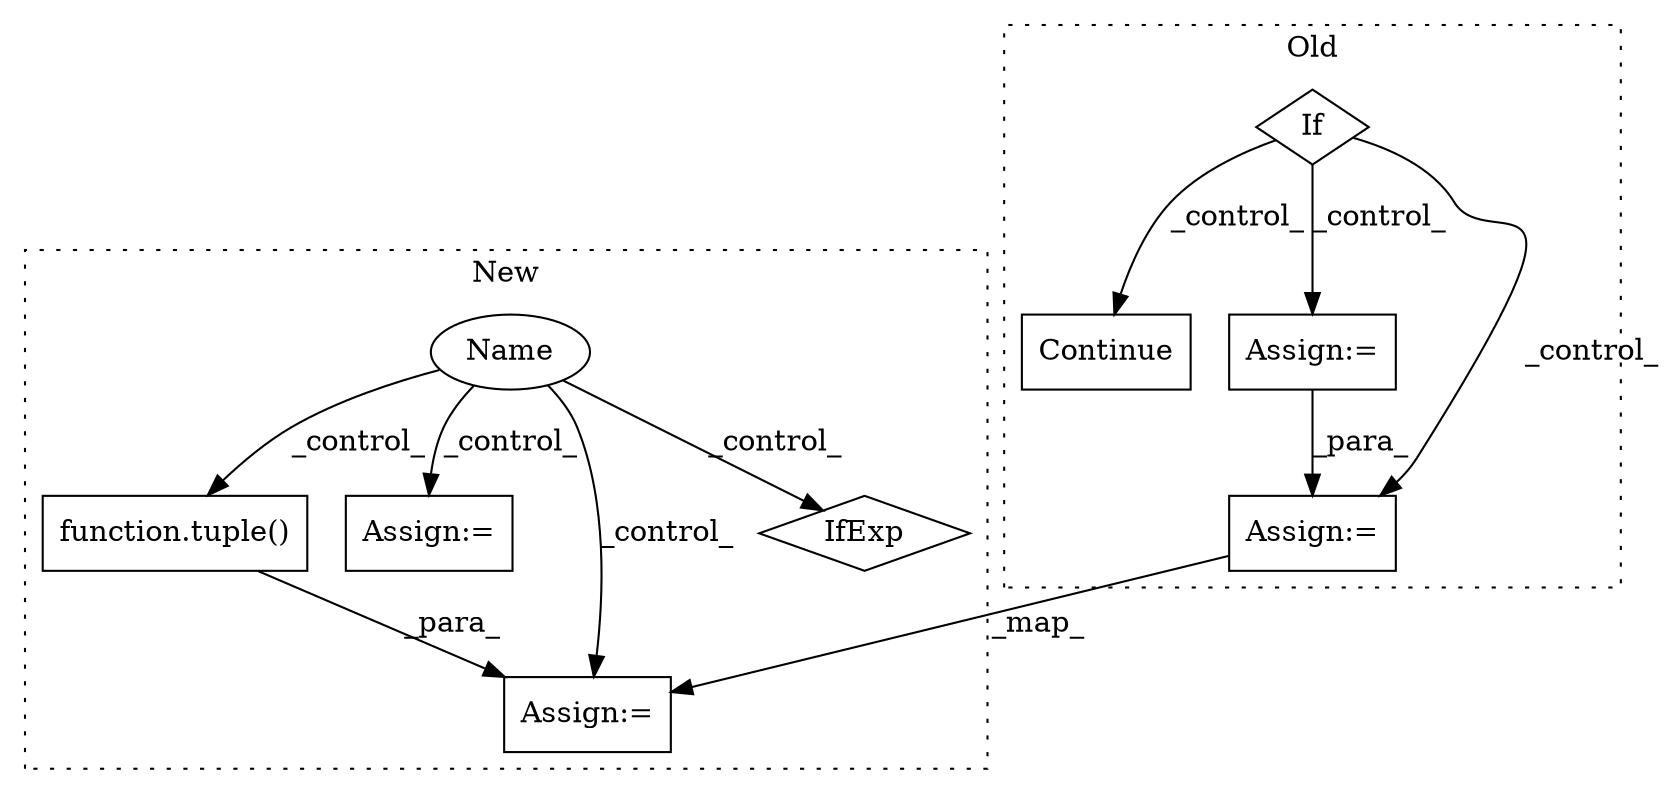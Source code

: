 digraph G {
subgraph cluster0 {
1 [label="Continue" a="43" s="7465" l="8" shape="box"];
3 [label="If" a="96" s="7402" l="3" shape="diamond"];
4 [label="Assign:=" a="68" s="7710" l="3" shape="box"];
7 [label="Assign:=" a="68" s="8789" l="3" shape="box"];
label = "Old";
style="dotted";
}
subgraph cluster1 {
2 [label="function.tuple()" a="75" s="7559,7572" l="6,1" shape="box"];
5 [label="Name" a="87" s="5464" l="13" shape="ellipse"];
6 [label="Assign:=" a="68" s="6389" l="3" shape="box"];
8 [label="Assign:=" a="68" s="8146" l="3" shape="box"];
9 [label="IfExp" a="51" s="6399,6423" l="4,6" shape="diamond"];
label = "New";
style="dotted";
}
2 -> 8 [label="_para_"];
3 -> 1 [label="_control_"];
3 -> 7 [label="_control_"];
3 -> 4 [label="_control_"];
4 -> 7 [label="_para_"];
5 -> 8 [label="_control_"];
5 -> 2 [label="_control_"];
5 -> 9 [label="_control_"];
5 -> 6 [label="_control_"];
7 -> 8 [label="_map_"];
}